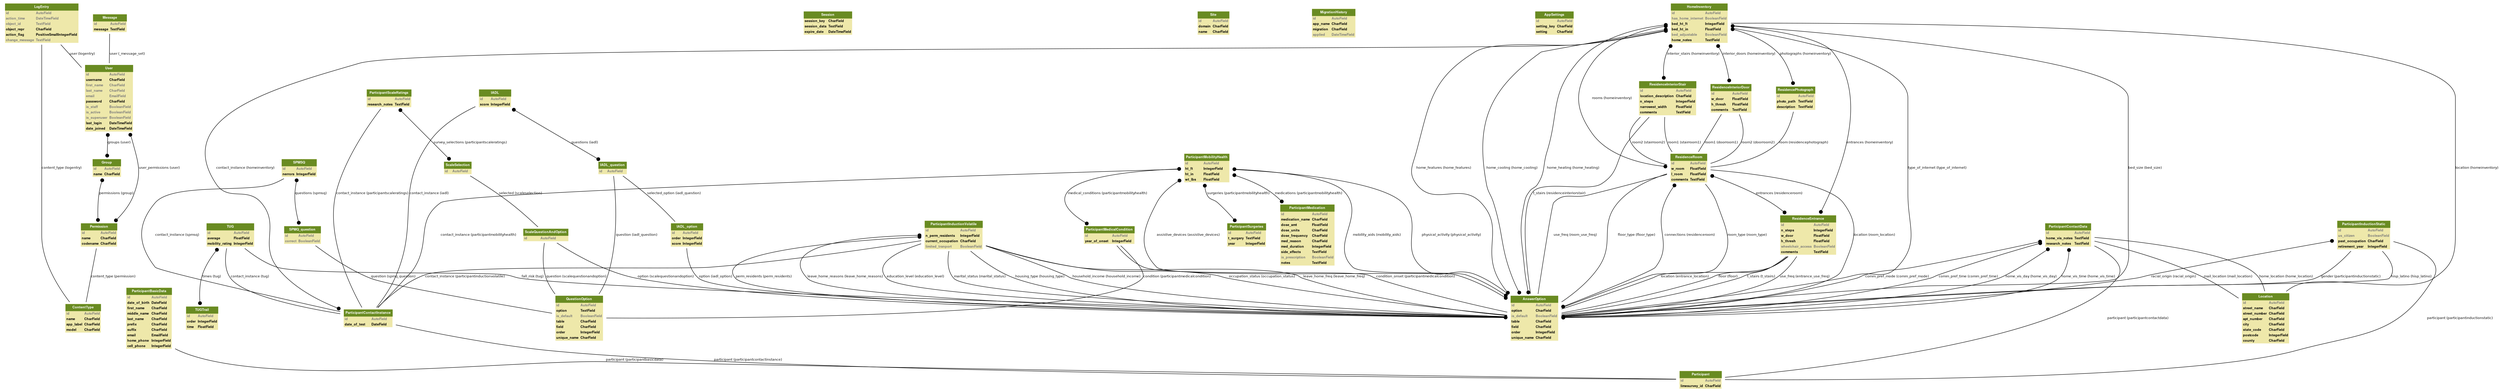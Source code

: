 
digraph name {
  fontname = "Helvetica"
  fontsize = 8

  node [
    fontname = "Helvetica"
    fontsize = 8
    shape = "plaintext"
  ]
  edge [
    fontname = "Helvetica"
    fontsize = 8
  ]




    django_contrib_admin_models_LogEntry [label=<
    <TABLE BGCOLOR="palegoldenrod" BORDER="0" CELLBORDER="0" CELLSPACING="0">
     <TR><TD COLSPAN="2" CELLPADDING="4" ALIGN="CENTER" BGCOLOR="olivedrab4"
     ><FONT FACE="Helvetica Bold" COLOR="white"
     >LogEntry</FONT></TD></TR>
    
        
        <TR><TD ALIGN="LEFT" BORDER="0"
        ><FONT COLOR="#7B7B7B" FACE="Helvetica Bold">id</FONT
        ></TD>
        <TD ALIGN="LEFT"
        ><FONT COLOR="#7B7B7B" FACE="Helvetica Bold">AutoField</FONT
        ></TD></TR>
        
        <TR><TD ALIGN="LEFT" BORDER="0"
        ><FONT COLOR="#7B7B7B" FACE="Helvetica Bold">action_time</FONT
        ></TD>
        <TD ALIGN="LEFT"
        ><FONT COLOR="#7B7B7B" FACE="Helvetica Bold">DateTimeField</FONT
        ></TD></TR>
        
        <TR><TD ALIGN="LEFT" BORDER="0"
        ><FONT COLOR="#7B7B7B" FACE="Helvetica Bold">object_id</FONT
        ></TD>
        <TD ALIGN="LEFT"
        ><FONT COLOR="#7B7B7B" FACE="Helvetica Bold">TextField</FONT
        ></TD></TR>
        
        <TR><TD ALIGN="LEFT" BORDER="0"
        ><FONT FACE="Helvetica Bold">object_repr</FONT
        ></TD>
        <TD ALIGN="LEFT"
        ><FONT FACE="Helvetica Bold">CharField</FONT
        ></TD></TR>
        
        <TR><TD ALIGN="LEFT" BORDER="0"
        ><FONT FACE="Helvetica Bold">action_flag</FONT
        ></TD>
        <TD ALIGN="LEFT"
        ><FONT FACE="Helvetica Bold">PositiveSmallIntegerField</FONT
        ></TD></TR>
        
        <TR><TD ALIGN="LEFT" BORDER="0"
        ><FONT COLOR="#7B7B7B" FACE="Helvetica Bold">change_message</FONT
        ></TD>
        <TD ALIGN="LEFT"
        ><FONT COLOR="#7B7B7B" FACE="Helvetica Bold">TextField</FONT
        ></TD></TR>
        
    
    </TABLE>
    >]




    django_contrib_auth_models_Permission [label=<
    <TABLE BGCOLOR="palegoldenrod" BORDER="0" CELLBORDER="0" CELLSPACING="0">
     <TR><TD COLSPAN="2" CELLPADDING="4" ALIGN="CENTER" BGCOLOR="olivedrab4"
     ><FONT FACE="Helvetica Bold" COLOR="white"
     >Permission</FONT></TD></TR>
    
        
        <TR><TD ALIGN="LEFT" BORDER="0"
        ><FONT COLOR="#7B7B7B" FACE="Helvetica Bold">id</FONT
        ></TD>
        <TD ALIGN="LEFT"
        ><FONT COLOR="#7B7B7B" FACE="Helvetica Bold">AutoField</FONT
        ></TD></TR>
        
        <TR><TD ALIGN="LEFT" BORDER="0"
        ><FONT FACE="Helvetica Bold">name</FONT
        ></TD>
        <TD ALIGN="LEFT"
        ><FONT FACE="Helvetica Bold">CharField</FONT
        ></TD></TR>
        
        <TR><TD ALIGN="LEFT" BORDER="0"
        ><FONT FACE="Helvetica Bold">codename</FONT
        ></TD>
        <TD ALIGN="LEFT"
        ><FONT FACE="Helvetica Bold">CharField</FONT
        ></TD></TR>
        
    
    </TABLE>
    >]

    django_contrib_auth_models_Group [label=<
    <TABLE BGCOLOR="palegoldenrod" BORDER="0" CELLBORDER="0" CELLSPACING="0">
     <TR><TD COLSPAN="2" CELLPADDING="4" ALIGN="CENTER" BGCOLOR="olivedrab4"
     ><FONT FACE="Helvetica Bold" COLOR="white"
     >Group</FONT></TD></TR>
    
        
        <TR><TD ALIGN="LEFT" BORDER="0"
        ><FONT COLOR="#7B7B7B" FACE="Helvetica Bold">id</FONT
        ></TD>
        <TD ALIGN="LEFT"
        ><FONT COLOR="#7B7B7B" FACE="Helvetica Bold">AutoField</FONT
        ></TD></TR>
        
        <TR><TD ALIGN="LEFT" BORDER="0"
        ><FONT FACE="Helvetica Bold">name</FONT
        ></TD>
        <TD ALIGN="LEFT"
        ><FONT FACE="Helvetica Bold">CharField</FONT
        ></TD></TR>
        
    
    </TABLE>
    >]

    django_contrib_auth_models_User [label=<
    <TABLE BGCOLOR="palegoldenrod" BORDER="0" CELLBORDER="0" CELLSPACING="0">
     <TR><TD COLSPAN="2" CELLPADDING="4" ALIGN="CENTER" BGCOLOR="olivedrab4"
     ><FONT FACE="Helvetica Bold" COLOR="white"
     >User</FONT></TD></TR>
    
        
        <TR><TD ALIGN="LEFT" BORDER="0"
        ><FONT COLOR="#7B7B7B" FACE="Helvetica Bold">id</FONT
        ></TD>
        <TD ALIGN="LEFT"
        ><FONT COLOR="#7B7B7B" FACE="Helvetica Bold">AutoField</FONT
        ></TD></TR>
        
        <TR><TD ALIGN="LEFT" BORDER="0"
        ><FONT FACE="Helvetica Bold">username</FONT
        ></TD>
        <TD ALIGN="LEFT"
        ><FONT FACE="Helvetica Bold">CharField</FONT
        ></TD></TR>
        
        <TR><TD ALIGN="LEFT" BORDER="0"
        ><FONT COLOR="#7B7B7B" FACE="Helvetica Bold">first_name</FONT
        ></TD>
        <TD ALIGN="LEFT"
        ><FONT COLOR="#7B7B7B" FACE="Helvetica Bold">CharField</FONT
        ></TD></TR>
        
        <TR><TD ALIGN="LEFT" BORDER="0"
        ><FONT COLOR="#7B7B7B" FACE="Helvetica Bold">last_name</FONT
        ></TD>
        <TD ALIGN="LEFT"
        ><FONT COLOR="#7B7B7B" FACE="Helvetica Bold">CharField</FONT
        ></TD></TR>
        
        <TR><TD ALIGN="LEFT" BORDER="0"
        ><FONT COLOR="#7B7B7B" FACE="Helvetica Bold">email</FONT
        ></TD>
        <TD ALIGN="LEFT"
        ><FONT COLOR="#7B7B7B" FACE="Helvetica Bold">EmailField</FONT
        ></TD></TR>
        
        <TR><TD ALIGN="LEFT" BORDER="0"
        ><FONT FACE="Helvetica Bold">password</FONT
        ></TD>
        <TD ALIGN="LEFT"
        ><FONT FACE="Helvetica Bold">CharField</FONT
        ></TD></TR>
        
        <TR><TD ALIGN="LEFT" BORDER="0"
        ><FONT COLOR="#7B7B7B" FACE="Helvetica Bold">is_staff</FONT
        ></TD>
        <TD ALIGN="LEFT"
        ><FONT COLOR="#7B7B7B" FACE="Helvetica Bold">BooleanField</FONT
        ></TD></TR>
        
        <TR><TD ALIGN="LEFT" BORDER="0"
        ><FONT COLOR="#7B7B7B" FACE="Helvetica Bold">is_active</FONT
        ></TD>
        <TD ALIGN="LEFT"
        ><FONT COLOR="#7B7B7B" FACE="Helvetica Bold">BooleanField</FONT
        ></TD></TR>
        
        <TR><TD ALIGN="LEFT" BORDER="0"
        ><FONT COLOR="#7B7B7B" FACE="Helvetica Bold">is_superuser</FONT
        ></TD>
        <TD ALIGN="LEFT"
        ><FONT COLOR="#7B7B7B" FACE="Helvetica Bold">BooleanField</FONT
        ></TD></TR>
        
        <TR><TD ALIGN="LEFT" BORDER="0"
        ><FONT FACE="Helvetica Bold">last_login</FONT
        ></TD>
        <TD ALIGN="LEFT"
        ><FONT FACE="Helvetica Bold">DateTimeField</FONT
        ></TD></TR>
        
        <TR><TD ALIGN="LEFT" BORDER="0"
        ><FONT FACE="Helvetica Bold">date_joined</FONT
        ></TD>
        <TD ALIGN="LEFT"
        ><FONT FACE="Helvetica Bold">DateTimeField</FONT
        ></TD></TR>
        
    
    </TABLE>
    >]

    django_contrib_auth_models_Message [label=<
    <TABLE BGCOLOR="palegoldenrod" BORDER="0" CELLBORDER="0" CELLSPACING="0">
     <TR><TD COLSPAN="2" CELLPADDING="4" ALIGN="CENTER" BGCOLOR="olivedrab4"
     ><FONT FACE="Helvetica Bold" COLOR="white"
     >Message</FONT></TD></TR>
    
        
        <TR><TD ALIGN="LEFT" BORDER="0"
        ><FONT COLOR="#7B7B7B" FACE="Helvetica Bold">id</FONT
        ></TD>
        <TD ALIGN="LEFT"
        ><FONT COLOR="#7B7B7B" FACE="Helvetica Bold">AutoField</FONT
        ></TD></TR>
        
        <TR><TD ALIGN="LEFT" BORDER="0"
        ><FONT FACE="Helvetica Bold">message</FONT
        ></TD>
        <TD ALIGN="LEFT"
        ><FONT FACE="Helvetica Bold">TextField</FONT
        ></TD></TR>
        
    
    </TABLE>
    >]




    django_contrib_contenttypes_models_ContentType [label=<
    <TABLE BGCOLOR="palegoldenrod" BORDER="0" CELLBORDER="0" CELLSPACING="0">
     <TR><TD COLSPAN="2" CELLPADDING="4" ALIGN="CENTER" BGCOLOR="olivedrab4"
     ><FONT FACE="Helvetica Bold" COLOR="white"
     >ContentType</FONT></TD></TR>
    
        
        <TR><TD ALIGN="LEFT" BORDER="0"
        ><FONT COLOR="#7B7B7B" FACE="Helvetica Bold">id</FONT
        ></TD>
        <TD ALIGN="LEFT"
        ><FONT COLOR="#7B7B7B" FACE="Helvetica Bold">AutoField</FONT
        ></TD></TR>
        
        <TR><TD ALIGN="LEFT" BORDER="0"
        ><FONT FACE="Helvetica Bold">name</FONT
        ></TD>
        <TD ALIGN="LEFT"
        ><FONT FACE="Helvetica Bold">CharField</FONT
        ></TD></TR>
        
        <TR><TD ALIGN="LEFT" BORDER="0"
        ><FONT FACE="Helvetica Bold">app_label</FONT
        ></TD>
        <TD ALIGN="LEFT"
        ><FONT FACE="Helvetica Bold">CharField</FONT
        ></TD></TR>
        
        <TR><TD ALIGN="LEFT" BORDER="0"
        ><FONT FACE="Helvetica Bold">model</FONT
        ></TD>
        <TD ALIGN="LEFT"
        ><FONT FACE="Helvetica Bold">CharField</FONT
        ></TD></TR>
        
    
    </TABLE>
    >]




    django_contrib_sessions_models_Session [label=<
    <TABLE BGCOLOR="palegoldenrod" BORDER="0" CELLBORDER="0" CELLSPACING="0">
     <TR><TD COLSPAN="2" CELLPADDING="4" ALIGN="CENTER" BGCOLOR="olivedrab4"
     ><FONT FACE="Helvetica Bold" COLOR="white"
     >Session</FONT></TD></TR>
    
        
        <TR><TD ALIGN="LEFT" BORDER="0"
        ><FONT FACE="Helvetica Bold">session_key</FONT
        ></TD>
        <TD ALIGN="LEFT"
        ><FONT FACE="Helvetica Bold">CharField</FONT
        ></TD></TR>
        
        <TR><TD ALIGN="LEFT" BORDER="0"
        ><FONT FACE="Helvetica Bold">session_data</FONT
        ></TD>
        <TD ALIGN="LEFT"
        ><FONT FACE="Helvetica Bold">TextField</FONT
        ></TD></TR>
        
        <TR><TD ALIGN="LEFT" BORDER="0"
        ><FONT FACE="Helvetica Bold">expire_date</FONT
        ></TD>
        <TD ALIGN="LEFT"
        ><FONT FACE="Helvetica Bold">DateTimeField</FONT
        ></TD></TR>
        
    
    </TABLE>
    >]




    django_contrib_sites_models_Site [label=<
    <TABLE BGCOLOR="palegoldenrod" BORDER="0" CELLBORDER="0" CELLSPACING="0">
     <TR><TD COLSPAN="2" CELLPADDING="4" ALIGN="CENTER" BGCOLOR="olivedrab4"
     ><FONT FACE="Helvetica Bold" COLOR="white"
     >Site</FONT></TD></TR>
    
        
        <TR><TD ALIGN="LEFT" BORDER="0"
        ><FONT COLOR="#7B7B7B" FACE="Helvetica Bold">id</FONT
        ></TD>
        <TD ALIGN="LEFT"
        ><FONT COLOR="#7B7B7B" FACE="Helvetica Bold">AutoField</FONT
        ></TD></TR>
        
        <TR><TD ALIGN="LEFT" BORDER="0"
        ><FONT FACE="Helvetica Bold">domain</FONT
        ></TD>
        <TD ALIGN="LEFT"
        ><FONT FACE="Helvetica Bold">CharField</FONT
        ></TD></TR>
        
        <TR><TD ALIGN="LEFT" BORDER="0"
        ><FONT FACE="Helvetica Bold">name</FONT
        ></TD>
        <TD ALIGN="LEFT"
        ><FONT FACE="Helvetica Bold">CharField</FONT
        ></TD></TR>
        
    
    </TABLE>
    >]



















    south_models_MigrationHistory [label=<
    <TABLE BGCOLOR="palegoldenrod" BORDER="0" CELLBORDER="0" CELLSPACING="0">
     <TR><TD COLSPAN="2" CELLPADDING="4" ALIGN="CENTER" BGCOLOR="olivedrab4"
     ><FONT FACE="Helvetica Bold" COLOR="white"
     >MigrationHistory</FONT></TD></TR>
    
        
        <TR><TD ALIGN="LEFT" BORDER="0"
        ><FONT COLOR="#7B7B7B" FACE="Helvetica Bold">id</FONT
        ></TD>
        <TD ALIGN="LEFT"
        ><FONT COLOR="#7B7B7B" FACE="Helvetica Bold">AutoField</FONT
        ></TD></TR>
        
        <TR><TD ALIGN="LEFT" BORDER="0"
        ><FONT FACE="Helvetica Bold">app_name</FONT
        ></TD>
        <TD ALIGN="LEFT"
        ><FONT FACE="Helvetica Bold">CharField</FONT
        ></TD></TR>
        
        <TR><TD ALIGN="LEFT" BORDER="0"
        ><FONT FACE="Helvetica Bold">migration</FONT
        ></TD>
        <TD ALIGN="LEFT"
        ><FONT FACE="Helvetica Bold">CharField</FONT
        ></TD></TR>
        
        <TR><TD ALIGN="LEFT" BORDER="0"
        ><FONT COLOR="#7B7B7B" FACE="Helvetica Bold">applied</FONT
        ></TD>
        <TD ALIGN="LEFT"
        ><FONT COLOR="#7B7B7B" FACE="Helvetica Bold">DateTimeField</FONT
        ></TD></TR>
        
    
    </TABLE>
    >]







    apps_survey_browser_models_AppSettings [label=<
    <TABLE BGCOLOR="palegoldenrod" BORDER="0" CELLBORDER="0" CELLSPACING="0">
     <TR><TD COLSPAN="2" CELLPADDING="4" ALIGN="CENTER" BGCOLOR="olivedrab4"
     ><FONT FACE="Helvetica Bold" COLOR="white"
     >AppSettings</FONT></TD></TR>
    
        
        <TR><TD ALIGN="LEFT" BORDER="0"
        ><FONT COLOR="#7B7B7B" FACE="Helvetica Bold">id</FONT
        ></TD>
        <TD ALIGN="LEFT"
        ><FONT COLOR="#7B7B7B" FACE="Helvetica Bold">AutoField</FONT
        ></TD></TR>
        
        <TR><TD ALIGN="LEFT" BORDER="0"
        ><FONT FACE="Helvetica Bold">setting_key</FONT
        ></TD>
        <TD ALIGN="LEFT"
        ><FONT FACE="Helvetica Bold">CharField</FONT
        ></TD></TR>
        
        <TR><TD ALIGN="LEFT" BORDER="0"
        ><FONT FACE="Helvetica Bold">setting</FONT
        ></TD>
        <TD ALIGN="LEFT"
        ><FONT FACE="Helvetica Bold">CharField</FONT
        ></TD></TR>
        
    
    </TABLE>
    >]

    apps_survey_browser_models_Participant [label=<
    <TABLE BGCOLOR="palegoldenrod" BORDER="0" CELLBORDER="0" CELLSPACING="0">
     <TR><TD COLSPAN="2" CELLPADDING="4" ALIGN="CENTER" BGCOLOR="olivedrab4"
     ><FONT FACE="Helvetica Bold" COLOR="white"
     >Participant</FONT></TD></TR>
    
        
        <TR><TD ALIGN="LEFT" BORDER="0"
        ><FONT COLOR="#7B7B7B" FACE="Helvetica Bold">id</FONT
        ></TD>
        <TD ALIGN="LEFT"
        ><FONT COLOR="#7B7B7B" FACE="Helvetica Bold">AutoField</FONT
        ></TD></TR>
        
        <TR><TD ALIGN="LEFT" BORDER="0"
        ><FONT FACE="Helvetica Bold">limesurvey_id</FONT
        ></TD>
        <TD ALIGN="LEFT"
        ><FONT FACE="Helvetica Bold">CharField</FONT
        ></TD></TR>
        
    
    </TABLE>
    >]

    apps_survey_browser_models_AnswerOption [label=<
    <TABLE BGCOLOR="palegoldenrod" BORDER="0" CELLBORDER="0" CELLSPACING="0">
     <TR><TD COLSPAN="2" CELLPADDING="4" ALIGN="CENTER" BGCOLOR="olivedrab4"
     ><FONT FACE="Helvetica Bold" COLOR="white"
     >AnswerOption</FONT></TD></TR>
    
        
        <TR><TD ALIGN="LEFT" BORDER="0"
        ><FONT COLOR="#7B7B7B" FACE="Helvetica Bold">id</FONT
        ></TD>
        <TD ALIGN="LEFT"
        ><FONT COLOR="#7B7B7B" FACE="Helvetica Bold">AutoField</FONT
        ></TD></TR>
        
        <TR><TD ALIGN="LEFT" BORDER="0"
        ><FONT FACE="Helvetica Bold">option</FONT
        ></TD>
        <TD ALIGN="LEFT"
        ><FONT FACE="Helvetica Bold">CharField</FONT
        ></TD></TR>
        
        <TR><TD ALIGN="LEFT" BORDER="0"
        ><FONT COLOR="#7B7B7B" FACE="Helvetica Bold">is_default</FONT
        ></TD>
        <TD ALIGN="LEFT"
        ><FONT COLOR="#7B7B7B" FACE="Helvetica Bold">BooleanField</FONT
        ></TD></TR>
        
        <TR><TD ALIGN="LEFT" BORDER="0"
        ><FONT FACE="Helvetica Bold">table</FONT
        ></TD>
        <TD ALIGN="LEFT"
        ><FONT FACE="Helvetica Bold">CharField</FONT
        ></TD></TR>
        
        <TR><TD ALIGN="LEFT" BORDER="0"
        ><FONT FACE="Helvetica Bold">field</FONT
        ></TD>
        <TD ALIGN="LEFT"
        ><FONT FACE="Helvetica Bold">CharField</FONT
        ></TD></TR>
        
        <TR><TD ALIGN="LEFT" BORDER="0"
        ><FONT FACE="Helvetica Bold">order</FONT
        ></TD>
        <TD ALIGN="LEFT"
        ><FONT FACE="Helvetica Bold">IntegerField</FONT
        ></TD></TR>
        
        <TR><TD ALIGN="LEFT" BORDER="0"
        ><FONT FACE="Helvetica Bold">unique_name</FONT
        ></TD>
        <TD ALIGN="LEFT"
        ><FONT FACE="Helvetica Bold">CharField</FONT
        ></TD></TR>
        
    
    </TABLE>
    >]

    apps_survey_browser_models_QuestionOption [label=<
    <TABLE BGCOLOR="palegoldenrod" BORDER="0" CELLBORDER="0" CELLSPACING="0">
     <TR><TD COLSPAN="2" CELLPADDING="4" ALIGN="CENTER" BGCOLOR="olivedrab4"
     ><FONT FACE="Helvetica Bold" COLOR="white"
     >QuestionOption</FONT></TD></TR>
    
        
        <TR><TD ALIGN="LEFT" BORDER="0"
        ><FONT COLOR="#7B7B7B" FACE="Helvetica Bold">id</FONT
        ></TD>
        <TD ALIGN="LEFT"
        ><FONT COLOR="#7B7B7B" FACE="Helvetica Bold">AutoField</FONT
        ></TD></TR>
        
        <TR><TD ALIGN="LEFT" BORDER="0"
        ><FONT FACE="Helvetica Bold">option</FONT
        ></TD>
        <TD ALIGN="LEFT"
        ><FONT FACE="Helvetica Bold">TextField</FONT
        ></TD></TR>
        
        <TR><TD ALIGN="LEFT" BORDER="0"
        ><FONT COLOR="#7B7B7B" FACE="Helvetica Bold">is_default</FONT
        ></TD>
        <TD ALIGN="LEFT"
        ><FONT COLOR="#7B7B7B" FACE="Helvetica Bold">BooleanField</FONT
        ></TD></TR>
        
        <TR><TD ALIGN="LEFT" BORDER="0"
        ><FONT FACE="Helvetica Bold">table</FONT
        ></TD>
        <TD ALIGN="LEFT"
        ><FONT FACE="Helvetica Bold">CharField</FONT
        ></TD></TR>
        
        <TR><TD ALIGN="LEFT" BORDER="0"
        ><FONT FACE="Helvetica Bold">field</FONT
        ></TD>
        <TD ALIGN="LEFT"
        ><FONT FACE="Helvetica Bold">CharField</FONT
        ></TD></TR>
        
        <TR><TD ALIGN="LEFT" BORDER="0"
        ><FONT FACE="Helvetica Bold">order</FONT
        ></TD>
        <TD ALIGN="LEFT"
        ><FONT FACE="Helvetica Bold">IntegerField</FONT
        ></TD></TR>
        
        <TR><TD ALIGN="LEFT" BORDER="0"
        ><FONT FACE="Helvetica Bold">unique_name</FONT
        ></TD>
        <TD ALIGN="LEFT"
        ><FONT FACE="Helvetica Bold">CharField</FONT
        ></TD></TR>
        
    
    </TABLE>
    >]

    apps_survey_browser_models_ParticipantBasicData [label=<
    <TABLE BGCOLOR="palegoldenrod" BORDER="0" CELLBORDER="0" CELLSPACING="0">
     <TR><TD COLSPAN="2" CELLPADDING="4" ALIGN="CENTER" BGCOLOR="olivedrab4"
     ><FONT FACE="Helvetica Bold" COLOR="white"
     >ParticipantBasicData</FONT></TD></TR>
    
        
        <TR><TD ALIGN="LEFT" BORDER="0"
        ><FONT COLOR="#7B7B7B" FACE="Helvetica Bold">id</FONT
        ></TD>
        <TD ALIGN="LEFT"
        ><FONT COLOR="#7B7B7B" FACE="Helvetica Bold">AutoField</FONT
        ></TD></TR>
        
        <TR><TD ALIGN="LEFT" BORDER="0"
        ><FONT FACE="Helvetica Bold">date_of_birth</FONT
        ></TD>
        <TD ALIGN="LEFT"
        ><FONT FACE="Helvetica Bold">DateField</FONT
        ></TD></TR>
        
        <TR><TD ALIGN="LEFT" BORDER="0"
        ><FONT FACE="Helvetica Bold">first_name</FONT
        ></TD>
        <TD ALIGN="LEFT"
        ><FONT FACE="Helvetica Bold">CharField</FONT
        ></TD></TR>
        
        <TR><TD ALIGN="LEFT" BORDER="0"
        ><FONT FACE="Helvetica Bold">middle_name</FONT
        ></TD>
        <TD ALIGN="LEFT"
        ><FONT FACE="Helvetica Bold">CharField</FONT
        ></TD></TR>
        
        <TR><TD ALIGN="LEFT" BORDER="0"
        ><FONT FACE="Helvetica Bold">last_name</FONT
        ></TD>
        <TD ALIGN="LEFT"
        ><FONT FACE="Helvetica Bold">CharField</FONT
        ></TD></TR>
        
        <TR><TD ALIGN="LEFT" BORDER="0"
        ><FONT FACE="Helvetica Bold">prefix</FONT
        ></TD>
        <TD ALIGN="LEFT"
        ><FONT FACE="Helvetica Bold">CharField</FONT
        ></TD></TR>
        
        <TR><TD ALIGN="LEFT" BORDER="0"
        ><FONT FACE="Helvetica Bold">suffix</FONT
        ></TD>
        <TD ALIGN="LEFT"
        ><FONT FACE="Helvetica Bold">CharField</FONT
        ></TD></TR>
        
        <TR><TD ALIGN="LEFT" BORDER="0"
        ><FONT FACE="Helvetica Bold">email</FONT
        ></TD>
        <TD ALIGN="LEFT"
        ><FONT FACE="Helvetica Bold">EmailField</FONT
        ></TD></TR>
        
        <TR><TD ALIGN="LEFT" BORDER="0"
        ><FONT FACE="Helvetica Bold">home_phone</FONT
        ></TD>
        <TD ALIGN="LEFT"
        ><FONT FACE="Helvetica Bold">IntegerField</FONT
        ></TD></TR>
        
        <TR><TD ALIGN="LEFT" BORDER="0"
        ><FONT FACE="Helvetica Bold">cell_phone</FONT
        ></TD>
        <TD ALIGN="LEFT"
        ><FONT FACE="Helvetica Bold">IntegerField</FONT
        ></TD></TR>
        
    
    </TABLE>
    >]

    apps_survey_browser_models_Location [label=<
    <TABLE BGCOLOR="palegoldenrod" BORDER="0" CELLBORDER="0" CELLSPACING="0">
     <TR><TD COLSPAN="2" CELLPADDING="4" ALIGN="CENTER" BGCOLOR="olivedrab4"
     ><FONT FACE="Helvetica Bold" COLOR="white"
     >Location</FONT></TD></TR>
    
        
        <TR><TD ALIGN="LEFT" BORDER="0"
        ><FONT COLOR="#7B7B7B" FACE="Helvetica Bold">id</FONT
        ></TD>
        <TD ALIGN="LEFT"
        ><FONT COLOR="#7B7B7B" FACE="Helvetica Bold">AutoField</FONT
        ></TD></TR>
        
        <TR><TD ALIGN="LEFT" BORDER="0"
        ><FONT FACE="Helvetica Bold">street_name</FONT
        ></TD>
        <TD ALIGN="LEFT"
        ><FONT FACE="Helvetica Bold">CharField</FONT
        ></TD></TR>
        
        <TR><TD ALIGN="LEFT" BORDER="0"
        ><FONT FACE="Helvetica Bold">street_number</FONT
        ></TD>
        <TD ALIGN="LEFT"
        ><FONT FACE="Helvetica Bold">CharField</FONT
        ></TD></TR>
        
        <TR><TD ALIGN="LEFT" BORDER="0"
        ><FONT FACE="Helvetica Bold">apt_number</FONT
        ></TD>
        <TD ALIGN="LEFT"
        ><FONT FACE="Helvetica Bold">CharField</FONT
        ></TD></TR>
        
        <TR><TD ALIGN="LEFT" BORDER="0"
        ><FONT FACE="Helvetica Bold">city</FONT
        ></TD>
        <TD ALIGN="LEFT"
        ><FONT FACE="Helvetica Bold">CharField</FONT
        ></TD></TR>
        
        <TR><TD ALIGN="LEFT" BORDER="0"
        ><FONT FACE="Helvetica Bold">state_code</FONT
        ></TD>
        <TD ALIGN="LEFT"
        ><FONT FACE="Helvetica Bold">CharField</FONT
        ></TD></TR>
        
        <TR><TD ALIGN="LEFT" BORDER="0"
        ><FONT FACE="Helvetica Bold">postcode</FONT
        ></TD>
        <TD ALIGN="LEFT"
        ><FONT FACE="Helvetica Bold">IntegerField</FONT
        ></TD></TR>
        
        <TR><TD ALIGN="LEFT" BORDER="0"
        ><FONT FACE="Helvetica Bold">county</FONT
        ></TD>
        <TD ALIGN="LEFT"
        ><FONT FACE="Helvetica Bold">CharField</FONT
        ></TD></TR>
        
    
    </TABLE>
    >]

    apps_survey_browser_models_ParticipantContactData [label=<
    <TABLE BGCOLOR="palegoldenrod" BORDER="0" CELLBORDER="0" CELLSPACING="0">
     <TR><TD COLSPAN="2" CELLPADDING="4" ALIGN="CENTER" BGCOLOR="olivedrab4"
     ><FONT FACE="Helvetica Bold" COLOR="white"
     >ParticipantContactData</FONT></TD></TR>
    
        
        <TR><TD ALIGN="LEFT" BORDER="0"
        ><FONT COLOR="#7B7B7B" FACE="Helvetica Bold">id</FONT
        ></TD>
        <TD ALIGN="LEFT"
        ><FONT COLOR="#7B7B7B" FACE="Helvetica Bold">AutoField</FONT
        ></TD></TR>
        
        <TR><TD ALIGN="LEFT" BORDER="0"
        ><FONT FACE="Helvetica Bold">home_vis_notes</FONT
        ></TD>
        <TD ALIGN="LEFT"
        ><FONT FACE="Helvetica Bold">TextField</FONT
        ></TD></TR>
        
        <TR><TD ALIGN="LEFT" BORDER="0"
        ><FONT FACE="Helvetica Bold">research_notes</FONT
        ></TD>
        <TD ALIGN="LEFT"
        ><FONT FACE="Helvetica Bold">TextField</FONT
        ></TD></TR>
        
    
    </TABLE>
    >]

    apps_survey_browser_models_ParticipantContactInstance [label=<
    <TABLE BGCOLOR="palegoldenrod" BORDER="0" CELLBORDER="0" CELLSPACING="0">
     <TR><TD COLSPAN="2" CELLPADDING="4" ALIGN="CENTER" BGCOLOR="olivedrab4"
     ><FONT FACE="Helvetica Bold" COLOR="white"
     >ParticipantContactInstance</FONT></TD></TR>
    
        
        <TR><TD ALIGN="LEFT" BORDER="0"
        ><FONT COLOR="#7B7B7B" FACE="Helvetica Bold">id</FONT
        ></TD>
        <TD ALIGN="LEFT"
        ><FONT COLOR="#7B7B7B" FACE="Helvetica Bold">AutoField</FONT
        ></TD></TR>
        
        <TR><TD ALIGN="LEFT" BORDER="0"
        ><FONT FACE="Helvetica Bold">date_of_test</FONT
        ></TD>
        <TD ALIGN="LEFT"
        ><FONT FACE="Helvetica Bold">DateField</FONT
        ></TD></TR>
        
    
    </TABLE>
    >]

    apps_survey_browser_models_SPMQ_question [label=<
    <TABLE BGCOLOR="palegoldenrod" BORDER="0" CELLBORDER="0" CELLSPACING="0">
     <TR><TD COLSPAN="2" CELLPADDING="4" ALIGN="CENTER" BGCOLOR="olivedrab4"
     ><FONT FACE="Helvetica Bold" COLOR="white"
     >SPMQ_question</FONT></TD></TR>
    
        
        <TR><TD ALIGN="LEFT" BORDER="0"
        ><FONT COLOR="#7B7B7B" FACE="Helvetica Bold">id</FONT
        ></TD>
        <TD ALIGN="LEFT"
        ><FONT COLOR="#7B7B7B" FACE="Helvetica Bold">AutoField</FONT
        ></TD></TR>
        
        <TR><TD ALIGN="LEFT" BORDER="0"
        ><FONT COLOR="#7B7B7B" FACE="Helvetica Bold">correct</FONT
        ></TD>
        <TD ALIGN="LEFT"
        ><FONT COLOR="#7B7B7B" FACE="Helvetica Bold">BooleanField</FONT
        ></TD></TR>
        
    
    </TABLE>
    >]

    apps_survey_browser_models_SPMSQ [label=<
    <TABLE BGCOLOR="palegoldenrod" BORDER="0" CELLBORDER="0" CELLSPACING="0">
     <TR><TD COLSPAN="2" CELLPADDING="4" ALIGN="CENTER" BGCOLOR="olivedrab4"
     ><FONT FACE="Helvetica Bold" COLOR="white"
     >SPMSQ</FONT></TD></TR>
    
        
        <TR><TD ALIGN="LEFT" BORDER="0"
        ><FONT COLOR="#7B7B7B" FACE="Helvetica Bold">id</FONT
        ></TD>
        <TD ALIGN="LEFT"
        ><FONT COLOR="#7B7B7B" FACE="Helvetica Bold">AutoField</FONT
        ></TD></TR>
        
        <TR><TD ALIGN="LEFT" BORDER="0"
        ><FONT FACE="Helvetica Bold">nerrors</FONT
        ></TD>
        <TD ALIGN="LEFT"
        ><FONT FACE="Helvetica Bold">IntegerField</FONT
        ></TD></TR>
        
    
    </TABLE>
    >]

    apps_survey_browser_models_IADL_option [label=<
    <TABLE BGCOLOR="palegoldenrod" BORDER="0" CELLBORDER="0" CELLSPACING="0">
     <TR><TD COLSPAN="2" CELLPADDING="4" ALIGN="CENTER" BGCOLOR="olivedrab4"
     ><FONT FACE="Helvetica Bold" COLOR="white"
     >IADL_option</FONT></TD></TR>
    
        
        <TR><TD ALIGN="LEFT" BORDER="0"
        ><FONT COLOR="#7B7B7B" FACE="Helvetica Bold">id</FONT
        ></TD>
        <TD ALIGN="LEFT"
        ><FONT COLOR="#7B7B7B" FACE="Helvetica Bold">AutoField</FONT
        ></TD></TR>
        
        <TR><TD ALIGN="LEFT" BORDER="0"
        ><FONT FACE="Helvetica Bold">order</FONT
        ></TD>
        <TD ALIGN="LEFT"
        ><FONT FACE="Helvetica Bold">IntegerField</FONT
        ></TD></TR>
        
        <TR><TD ALIGN="LEFT" BORDER="0"
        ><FONT FACE="Helvetica Bold">score</FONT
        ></TD>
        <TD ALIGN="LEFT"
        ><FONT FACE="Helvetica Bold">IntegerField</FONT
        ></TD></TR>
        
    
    </TABLE>
    >]

    apps_survey_browser_models_IADL_question [label=<
    <TABLE BGCOLOR="palegoldenrod" BORDER="0" CELLBORDER="0" CELLSPACING="0">
     <TR><TD COLSPAN="2" CELLPADDING="4" ALIGN="CENTER" BGCOLOR="olivedrab4"
     ><FONT FACE="Helvetica Bold" COLOR="white"
     >IADL_question</FONT></TD></TR>
    
        
        <TR><TD ALIGN="LEFT" BORDER="0"
        ><FONT COLOR="#7B7B7B" FACE="Helvetica Bold">id</FONT
        ></TD>
        <TD ALIGN="LEFT"
        ><FONT COLOR="#7B7B7B" FACE="Helvetica Bold">AutoField</FONT
        ></TD></TR>
        
    
    </TABLE>
    >]

    apps_survey_browser_models_IADL [label=<
    <TABLE BGCOLOR="palegoldenrod" BORDER="0" CELLBORDER="0" CELLSPACING="0">
     <TR><TD COLSPAN="2" CELLPADDING="4" ALIGN="CENTER" BGCOLOR="olivedrab4"
     ><FONT FACE="Helvetica Bold" COLOR="white"
     >IADL</FONT></TD></TR>
    
        
        <TR><TD ALIGN="LEFT" BORDER="0"
        ><FONT COLOR="#7B7B7B" FACE="Helvetica Bold">id</FONT
        ></TD>
        <TD ALIGN="LEFT"
        ><FONT COLOR="#7B7B7B" FACE="Helvetica Bold">AutoField</FONT
        ></TD></TR>
        
        <TR><TD ALIGN="LEFT" BORDER="0"
        ><FONT FACE="Helvetica Bold">score</FONT
        ></TD>
        <TD ALIGN="LEFT"
        ><FONT FACE="Helvetica Bold">IntegerField</FONT
        ></TD></TR>
        
    
    </TABLE>
    >]

    apps_survey_browser_models_TUGTrail [label=<
    <TABLE BGCOLOR="palegoldenrod" BORDER="0" CELLBORDER="0" CELLSPACING="0">
     <TR><TD COLSPAN="2" CELLPADDING="4" ALIGN="CENTER" BGCOLOR="olivedrab4"
     ><FONT FACE="Helvetica Bold" COLOR="white"
     >TUGTrail</FONT></TD></TR>
    
        
        <TR><TD ALIGN="LEFT" BORDER="0"
        ><FONT COLOR="#7B7B7B" FACE="Helvetica Bold">id</FONT
        ></TD>
        <TD ALIGN="LEFT"
        ><FONT COLOR="#7B7B7B" FACE="Helvetica Bold">AutoField</FONT
        ></TD></TR>
        
        <TR><TD ALIGN="LEFT" BORDER="0"
        ><FONT FACE="Helvetica Bold">order</FONT
        ></TD>
        <TD ALIGN="LEFT"
        ><FONT FACE="Helvetica Bold">IntegerField</FONT
        ></TD></TR>
        
        <TR><TD ALIGN="LEFT" BORDER="0"
        ><FONT FACE="Helvetica Bold">time</FONT
        ></TD>
        <TD ALIGN="LEFT"
        ><FONT FACE="Helvetica Bold">FloatField</FONT
        ></TD></TR>
        
    
    </TABLE>
    >]

    apps_survey_browser_models_TUG [label=<
    <TABLE BGCOLOR="palegoldenrod" BORDER="0" CELLBORDER="0" CELLSPACING="0">
     <TR><TD COLSPAN="2" CELLPADDING="4" ALIGN="CENTER" BGCOLOR="olivedrab4"
     ><FONT FACE="Helvetica Bold" COLOR="white"
     >TUG</FONT></TD></TR>
    
        
        <TR><TD ALIGN="LEFT" BORDER="0"
        ><FONT COLOR="#7B7B7B" FACE="Helvetica Bold">id</FONT
        ></TD>
        <TD ALIGN="LEFT"
        ><FONT COLOR="#7B7B7B" FACE="Helvetica Bold">AutoField</FONT
        ></TD></TR>
        
        <TR><TD ALIGN="LEFT" BORDER="0"
        ><FONT FACE="Helvetica Bold">average</FONT
        ></TD>
        <TD ALIGN="LEFT"
        ><FONT FACE="Helvetica Bold">FloatField</FONT
        ></TD></TR>
        
        <TR><TD ALIGN="LEFT" BORDER="0"
        ><FONT FACE="Helvetica Bold">mobility_rating</FONT
        ></TD>
        <TD ALIGN="LEFT"
        ><FONT FACE="Helvetica Bold">IntegerField</FONT
        ></TD></TR>
        
    
    </TABLE>
    >]

    apps_survey_browser_models_ParticipantInductionStatic [label=<
    <TABLE BGCOLOR="palegoldenrod" BORDER="0" CELLBORDER="0" CELLSPACING="0">
     <TR><TD COLSPAN="2" CELLPADDING="4" ALIGN="CENTER" BGCOLOR="olivedrab4"
     ><FONT FACE="Helvetica Bold" COLOR="white"
     >ParticipantInductionStatic</FONT></TD></TR>
    
        
        <TR><TD ALIGN="LEFT" BORDER="0"
        ><FONT COLOR="#7B7B7B" FACE="Helvetica Bold">id</FONT
        ></TD>
        <TD ALIGN="LEFT"
        ><FONT COLOR="#7B7B7B" FACE="Helvetica Bold">AutoField</FONT
        ></TD></TR>
        
        <TR><TD ALIGN="LEFT" BORDER="0"
        ><FONT COLOR="#7B7B7B" FACE="Helvetica Bold">us_citizen</FONT
        ></TD>
        <TD ALIGN="LEFT"
        ><FONT COLOR="#7B7B7B" FACE="Helvetica Bold">BooleanField</FONT
        ></TD></TR>
        
        <TR><TD ALIGN="LEFT" BORDER="0"
        ><FONT FACE="Helvetica Bold">past_occupation</FONT
        ></TD>
        <TD ALIGN="LEFT"
        ><FONT FACE="Helvetica Bold">CharField</FONT
        ></TD></TR>
        
        <TR><TD ALIGN="LEFT" BORDER="0"
        ><FONT FACE="Helvetica Bold">retirement_year</FONT
        ></TD>
        <TD ALIGN="LEFT"
        ><FONT FACE="Helvetica Bold">IntegerField</FONT
        ></TD></TR>
        
    
    </TABLE>
    >]

    apps_survey_browser_models_ParticipantInductionVolatile [label=<
    <TABLE BGCOLOR="palegoldenrod" BORDER="0" CELLBORDER="0" CELLSPACING="0">
     <TR><TD COLSPAN="2" CELLPADDING="4" ALIGN="CENTER" BGCOLOR="olivedrab4"
     ><FONT FACE="Helvetica Bold" COLOR="white"
     >ParticipantInductionVolatile</FONT></TD></TR>
    
        
        <TR><TD ALIGN="LEFT" BORDER="0"
        ><FONT COLOR="#7B7B7B" FACE="Helvetica Bold">id</FONT
        ></TD>
        <TD ALIGN="LEFT"
        ><FONT COLOR="#7B7B7B" FACE="Helvetica Bold">AutoField</FONT
        ></TD></TR>
        
        <TR><TD ALIGN="LEFT" BORDER="0"
        ><FONT FACE="Helvetica Bold">n_perm_residents</FONT
        ></TD>
        <TD ALIGN="LEFT"
        ><FONT FACE="Helvetica Bold">IntegerField</FONT
        ></TD></TR>
        
        <TR><TD ALIGN="LEFT" BORDER="0"
        ><FONT FACE="Helvetica Bold">current_occupation</FONT
        ></TD>
        <TD ALIGN="LEFT"
        ><FONT FACE="Helvetica Bold">CharField</FONT
        ></TD></TR>
        
        <TR><TD ALIGN="LEFT" BORDER="0"
        ><FONT COLOR="#7B7B7B" FACE="Helvetica Bold">limited_tranport</FONT
        ></TD>
        <TD ALIGN="LEFT"
        ><FONT COLOR="#7B7B7B" FACE="Helvetica Bold">BooleanField</FONT
        ></TD></TR>
        
    
    </TABLE>
    >]

    apps_survey_browser_models_ParticipantSurgeries [label=<
    <TABLE BGCOLOR="palegoldenrod" BORDER="0" CELLBORDER="0" CELLSPACING="0">
     <TR><TD COLSPAN="2" CELLPADDING="4" ALIGN="CENTER" BGCOLOR="olivedrab4"
     ><FONT FACE="Helvetica Bold" COLOR="white"
     >ParticipantSurgeries</FONT></TD></TR>
    
        
        <TR><TD ALIGN="LEFT" BORDER="0"
        ><FONT COLOR="#7B7B7B" FACE="Helvetica Bold">id</FONT
        ></TD>
        <TD ALIGN="LEFT"
        ><FONT COLOR="#7B7B7B" FACE="Helvetica Bold">AutoField</FONT
        ></TD></TR>
        
        <TR><TD ALIGN="LEFT" BORDER="0"
        ><FONT FACE="Helvetica Bold">t_surgery</FONT
        ></TD>
        <TD ALIGN="LEFT"
        ><FONT FACE="Helvetica Bold">TextField</FONT
        ></TD></TR>
        
        <TR><TD ALIGN="LEFT" BORDER="0"
        ><FONT FACE="Helvetica Bold">year</FONT
        ></TD>
        <TD ALIGN="LEFT"
        ><FONT FACE="Helvetica Bold">IntegerField</FONT
        ></TD></TR>
        
    
    </TABLE>
    >]

    apps_survey_browser_models_ParticipantMedicalCondition [label=<
    <TABLE BGCOLOR="palegoldenrod" BORDER="0" CELLBORDER="0" CELLSPACING="0">
     <TR><TD COLSPAN="2" CELLPADDING="4" ALIGN="CENTER" BGCOLOR="olivedrab4"
     ><FONT FACE="Helvetica Bold" COLOR="white"
     >ParticipantMedicalCondition</FONT></TD></TR>
    
        
        <TR><TD ALIGN="LEFT" BORDER="0"
        ><FONT COLOR="#7B7B7B" FACE="Helvetica Bold">id</FONT
        ></TD>
        <TD ALIGN="LEFT"
        ><FONT COLOR="#7B7B7B" FACE="Helvetica Bold">AutoField</FONT
        ></TD></TR>
        
        <TR><TD ALIGN="LEFT" BORDER="0"
        ><FONT FACE="Helvetica Bold">year_of_onset</FONT
        ></TD>
        <TD ALIGN="LEFT"
        ><FONT FACE="Helvetica Bold">IntegerField</FONT
        ></TD></TR>
        
    
    </TABLE>
    >]

    apps_survey_browser_models_ParticipantMedication [label=<
    <TABLE BGCOLOR="palegoldenrod" BORDER="0" CELLBORDER="0" CELLSPACING="0">
     <TR><TD COLSPAN="2" CELLPADDING="4" ALIGN="CENTER" BGCOLOR="olivedrab4"
     ><FONT FACE="Helvetica Bold" COLOR="white"
     >ParticipantMedication</FONT></TD></TR>
    
        
        <TR><TD ALIGN="LEFT" BORDER="0"
        ><FONT COLOR="#7B7B7B" FACE="Helvetica Bold">id</FONT
        ></TD>
        <TD ALIGN="LEFT"
        ><FONT COLOR="#7B7B7B" FACE="Helvetica Bold">AutoField</FONT
        ></TD></TR>
        
        <TR><TD ALIGN="LEFT" BORDER="0"
        ><FONT FACE="Helvetica Bold">medication_name</FONT
        ></TD>
        <TD ALIGN="LEFT"
        ><FONT FACE="Helvetica Bold">CharField</FONT
        ></TD></TR>
        
        <TR><TD ALIGN="LEFT" BORDER="0"
        ><FONT FACE="Helvetica Bold">dose_amt</FONT
        ></TD>
        <TD ALIGN="LEFT"
        ><FONT FACE="Helvetica Bold">FloatField</FONT
        ></TD></TR>
        
        <TR><TD ALIGN="LEFT" BORDER="0"
        ><FONT FACE="Helvetica Bold">dose_units</FONT
        ></TD>
        <TD ALIGN="LEFT"
        ><FONT FACE="Helvetica Bold">CharField</FONT
        ></TD></TR>
        
        <TR><TD ALIGN="LEFT" BORDER="0"
        ><FONT FACE="Helvetica Bold">dose_frequency</FONT
        ></TD>
        <TD ALIGN="LEFT"
        ><FONT FACE="Helvetica Bold">CharField</FONT
        ></TD></TR>
        
        <TR><TD ALIGN="LEFT" BORDER="0"
        ><FONT FACE="Helvetica Bold">med_reason</FONT
        ></TD>
        <TD ALIGN="LEFT"
        ><FONT FACE="Helvetica Bold">CharField</FONT
        ></TD></TR>
        
        <TR><TD ALIGN="LEFT" BORDER="0"
        ><FONT FACE="Helvetica Bold">med_duration</FONT
        ></TD>
        <TD ALIGN="LEFT"
        ><FONT FACE="Helvetica Bold">IntegerField</FONT
        ></TD></TR>
        
        <TR><TD ALIGN="LEFT" BORDER="0"
        ><FONT FACE="Helvetica Bold">side_effects</FONT
        ></TD>
        <TD ALIGN="LEFT"
        ><FONT FACE="Helvetica Bold">TextField</FONT
        ></TD></TR>
        
        <TR><TD ALIGN="LEFT" BORDER="0"
        ><FONT COLOR="#7B7B7B" FACE="Helvetica Bold">is_prescription</FONT
        ></TD>
        <TD ALIGN="LEFT"
        ><FONT COLOR="#7B7B7B" FACE="Helvetica Bold">BooleanField</FONT
        ></TD></TR>
        
        <TR><TD ALIGN="LEFT" BORDER="0"
        ><FONT FACE="Helvetica Bold">notes</FONT
        ></TD>
        <TD ALIGN="LEFT"
        ><FONT FACE="Helvetica Bold">TextField</FONT
        ></TD></TR>
        
    
    </TABLE>
    >]

    apps_survey_browser_models_ParticipantMobilityHealth [label=<
    <TABLE BGCOLOR="palegoldenrod" BORDER="0" CELLBORDER="0" CELLSPACING="0">
     <TR><TD COLSPAN="2" CELLPADDING="4" ALIGN="CENTER" BGCOLOR="olivedrab4"
     ><FONT FACE="Helvetica Bold" COLOR="white"
     >ParticipantMobilityHealth</FONT></TD></TR>
    
        
        <TR><TD ALIGN="LEFT" BORDER="0"
        ><FONT COLOR="#7B7B7B" FACE="Helvetica Bold">id</FONT
        ></TD>
        <TD ALIGN="LEFT"
        ><FONT COLOR="#7B7B7B" FACE="Helvetica Bold">AutoField</FONT
        ></TD></TR>
        
        <TR><TD ALIGN="LEFT" BORDER="0"
        ><FONT FACE="Helvetica Bold">ht_ft</FONT
        ></TD>
        <TD ALIGN="LEFT"
        ><FONT FACE="Helvetica Bold">IntegerField</FONT
        ></TD></TR>
        
        <TR><TD ALIGN="LEFT" BORDER="0"
        ><FONT FACE="Helvetica Bold">ht_in</FONT
        ></TD>
        <TD ALIGN="LEFT"
        ><FONT FACE="Helvetica Bold">FloatField</FONT
        ></TD></TR>
        
        <TR><TD ALIGN="LEFT" BORDER="0"
        ><FONT FACE="Helvetica Bold">wt_lbs</FONT
        ></TD>
        <TD ALIGN="LEFT"
        ><FONT FACE="Helvetica Bold">FloatField</FONT
        ></TD></TR>
        
    
    </TABLE>
    >]

    apps_survey_browser_models_ScaleQuestionAndOption [label=<
    <TABLE BGCOLOR="palegoldenrod" BORDER="0" CELLBORDER="0" CELLSPACING="0">
     <TR><TD COLSPAN="2" CELLPADDING="4" ALIGN="CENTER" BGCOLOR="olivedrab4"
     ><FONT FACE="Helvetica Bold" COLOR="white"
     >ScaleQuestionAndOption</FONT></TD></TR>
    
        
        <TR><TD ALIGN="LEFT" BORDER="0"
        ><FONT COLOR="#7B7B7B" FACE="Helvetica Bold">id</FONT
        ></TD>
        <TD ALIGN="LEFT"
        ><FONT COLOR="#7B7B7B" FACE="Helvetica Bold">AutoField</FONT
        ></TD></TR>
        
    
    </TABLE>
    >]

    apps_survey_browser_models_ScaleSelection [label=<
    <TABLE BGCOLOR="palegoldenrod" BORDER="0" CELLBORDER="0" CELLSPACING="0">
     <TR><TD COLSPAN="2" CELLPADDING="4" ALIGN="CENTER" BGCOLOR="olivedrab4"
     ><FONT FACE="Helvetica Bold" COLOR="white"
     >ScaleSelection</FONT></TD></TR>
    
        
        <TR><TD ALIGN="LEFT" BORDER="0"
        ><FONT COLOR="#7B7B7B" FACE="Helvetica Bold">id</FONT
        ></TD>
        <TD ALIGN="LEFT"
        ><FONT COLOR="#7B7B7B" FACE="Helvetica Bold">AutoField</FONT
        ></TD></TR>
        
    
    </TABLE>
    >]

    apps_survey_browser_models_ParticipantScaleRatings [label=<
    <TABLE BGCOLOR="palegoldenrod" BORDER="0" CELLBORDER="0" CELLSPACING="0">
     <TR><TD COLSPAN="2" CELLPADDING="4" ALIGN="CENTER" BGCOLOR="olivedrab4"
     ><FONT FACE="Helvetica Bold" COLOR="white"
     >ParticipantScaleRatings</FONT></TD></TR>
    
        
        <TR><TD ALIGN="LEFT" BORDER="0"
        ><FONT COLOR="#7B7B7B" FACE="Helvetica Bold">id</FONT
        ></TD>
        <TD ALIGN="LEFT"
        ><FONT COLOR="#7B7B7B" FACE="Helvetica Bold">AutoField</FONT
        ></TD></TR>
        
        <TR><TD ALIGN="LEFT" BORDER="0"
        ><FONT FACE="Helvetica Bold">research_notes</FONT
        ></TD>
        <TD ALIGN="LEFT"
        ><FONT FACE="Helvetica Bold">TextField</FONT
        ></TD></TR>
        
    
    </TABLE>
    >]

    apps_survey_browser_models_ResidenceEntrance [label=<
    <TABLE BGCOLOR="palegoldenrod" BORDER="0" CELLBORDER="0" CELLSPACING="0">
     <TR><TD COLSPAN="2" CELLPADDING="4" ALIGN="CENTER" BGCOLOR="olivedrab4"
     ><FONT FACE="Helvetica Bold" COLOR="white"
     >ResidenceEntrance</FONT></TD></TR>
    
        
        <TR><TD ALIGN="LEFT" BORDER="0"
        ><FONT COLOR="#7B7B7B" FACE="Helvetica Bold">id</FONT
        ></TD>
        <TD ALIGN="LEFT"
        ><FONT COLOR="#7B7B7B" FACE="Helvetica Bold">AutoField</FONT
        ></TD></TR>
        
        <TR><TD ALIGN="LEFT" BORDER="0"
        ><FONT FACE="Helvetica Bold">n_steps</FONT
        ></TD>
        <TD ALIGN="LEFT"
        ><FONT FACE="Helvetica Bold">IntegerField</FONT
        ></TD></TR>
        
        <TR><TD ALIGN="LEFT" BORDER="0"
        ><FONT FACE="Helvetica Bold">w_door</FONT
        ></TD>
        <TD ALIGN="LEFT"
        ><FONT FACE="Helvetica Bold">FloatField</FONT
        ></TD></TR>
        
        <TR><TD ALIGN="LEFT" BORDER="0"
        ><FONT FACE="Helvetica Bold">h_thresh</FONT
        ></TD>
        <TD ALIGN="LEFT"
        ><FONT FACE="Helvetica Bold">FloatField</FONT
        ></TD></TR>
        
        <TR><TD ALIGN="LEFT" BORDER="0"
        ><FONT COLOR="#7B7B7B" FACE="Helvetica Bold">wheelchair_access</FONT
        ></TD>
        <TD ALIGN="LEFT"
        ><FONT COLOR="#7B7B7B" FACE="Helvetica Bold">BooleanField</FONT
        ></TD></TR>
        
        <TR><TD ALIGN="LEFT" BORDER="0"
        ><FONT FACE="Helvetica Bold">comments</FONT
        ></TD>
        <TD ALIGN="LEFT"
        ><FONT FACE="Helvetica Bold">TextField</FONT
        ></TD></TR>
        
    
    </TABLE>
    >]

    apps_survey_browser_models_ResidenceRoom [label=<
    <TABLE BGCOLOR="palegoldenrod" BORDER="0" CELLBORDER="0" CELLSPACING="0">
     <TR><TD COLSPAN="2" CELLPADDING="4" ALIGN="CENTER" BGCOLOR="olivedrab4"
     ><FONT FACE="Helvetica Bold" COLOR="white"
     >ResidenceRoom</FONT></TD></TR>
    
        
        <TR><TD ALIGN="LEFT" BORDER="0"
        ><FONT COLOR="#7B7B7B" FACE="Helvetica Bold">id</FONT
        ></TD>
        <TD ALIGN="LEFT"
        ><FONT COLOR="#7B7B7B" FACE="Helvetica Bold">AutoField</FONT
        ></TD></TR>
        
        <TR><TD ALIGN="LEFT" BORDER="0"
        ><FONT FACE="Helvetica Bold">w_room</FONT
        ></TD>
        <TD ALIGN="LEFT"
        ><FONT FACE="Helvetica Bold">FloatField</FONT
        ></TD></TR>
        
        <TR><TD ALIGN="LEFT" BORDER="0"
        ><FONT FACE="Helvetica Bold">l_room</FONT
        ></TD>
        <TD ALIGN="LEFT"
        ><FONT FACE="Helvetica Bold">FloatField</FONT
        ></TD></TR>
        
        <TR><TD ALIGN="LEFT" BORDER="0"
        ><FONT FACE="Helvetica Bold">comments</FONT
        ></TD>
        <TD ALIGN="LEFT"
        ><FONT FACE="Helvetica Bold">TextField</FONT
        ></TD></TR>
        
    
    </TABLE>
    >]

    apps_survey_browser_models_ResidenceInteriorDoor [label=<
    <TABLE BGCOLOR="palegoldenrod" BORDER="0" CELLBORDER="0" CELLSPACING="0">
     <TR><TD COLSPAN="2" CELLPADDING="4" ALIGN="CENTER" BGCOLOR="olivedrab4"
     ><FONT FACE="Helvetica Bold" COLOR="white"
     >ResidenceInteriorDoor</FONT></TD></TR>
    
        
        <TR><TD ALIGN="LEFT" BORDER="0"
        ><FONT COLOR="#7B7B7B" FACE="Helvetica Bold">id</FONT
        ></TD>
        <TD ALIGN="LEFT"
        ><FONT COLOR="#7B7B7B" FACE="Helvetica Bold">AutoField</FONT
        ></TD></TR>
        
        <TR><TD ALIGN="LEFT" BORDER="0"
        ><FONT FACE="Helvetica Bold">w_door</FONT
        ></TD>
        <TD ALIGN="LEFT"
        ><FONT FACE="Helvetica Bold">FloatField</FONT
        ></TD></TR>
        
        <TR><TD ALIGN="LEFT" BORDER="0"
        ><FONT FACE="Helvetica Bold">h_thresh</FONT
        ></TD>
        <TD ALIGN="LEFT"
        ><FONT FACE="Helvetica Bold">FloatField</FONT
        ></TD></TR>
        
        <TR><TD ALIGN="LEFT" BORDER="0"
        ><FONT FACE="Helvetica Bold">comments</FONT
        ></TD>
        <TD ALIGN="LEFT"
        ><FONT FACE="Helvetica Bold">TextField</FONT
        ></TD></TR>
        
    
    </TABLE>
    >]

    apps_survey_browser_models_ResidenceInteriorStair [label=<
    <TABLE BGCOLOR="palegoldenrod" BORDER="0" CELLBORDER="0" CELLSPACING="0">
     <TR><TD COLSPAN="2" CELLPADDING="4" ALIGN="CENTER" BGCOLOR="olivedrab4"
     ><FONT FACE="Helvetica Bold" COLOR="white"
     >ResidenceInteriorStair</FONT></TD></TR>
    
        
        <TR><TD ALIGN="LEFT" BORDER="0"
        ><FONT COLOR="#7B7B7B" FACE="Helvetica Bold">id</FONT
        ></TD>
        <TD ALIGN="LEFT"
        ><FONT COLOR="#7B7B7B" FACE="Helvetica Bold">AutoField</FONT
        ></TD></TR>
        
        <TR><TD ALIGN="LEFT" BORDER="0"
        ><FONT FACE="Helvetica Bold">location_description</FONT
        ></TD>
        <TD ALIGN="LEFT"
        ><FONT FACE="Helvetica Bold">CharField</FONT
        ></TD></TR>
        
        <TR><TD ALIGN="LEFT" BORDER="0"
        ><FONT FACE="Helvetica Bold">n_steps</FONT
        ></TD>
        <TD ALIGN="LEFT"
        ><FONT FACE="Helvetica Bold">IntegerField</FONT
        ></TD></TR>
        
        <TR><TD ALIGN="LEFT" BORDER="0"
        ><FONT FACE="Helvetica Bold">narrowest_width</FONT
        ></TD>
        <TD ALIGN="LEFT"
        ><FONT FACE="Helvetica Bold">FloatField</FONT
        ></TD></TR>
        
        <TR><TD ALIGN="LEFT" BORDER="0"
        ><FONT FACE="Helvetica Bold">comments</FONT
        ></TD>
        <TD ALIGN="LEFT"
        ><FONT FACE="Helvetica Bold">TextField</FONT
        ></TD></TR>
        
    
    </TABLE>
    >]

    apps_survey_browser_models_ResidencePhotograph [label=<
    <TABLE BGCOLOR="palegoldenrod" BORDER="0" CELLBORDER="0" CELLSPACING="0">
     <TR><TD COLSPAN="2" CELLPADDING="4" ALIGN="CENTER" BGCOLOR="olivedrab4"
     ><FONT FACE="Helvetica Bold" COLOR="white"
     >ResidencePhotograph</FONT></TD></TR>
    
        
        <TR><TD ALIGN="LEFT" BORDER="0"
        ><FONT COLOR="#7B7B7B" FACE="Helvetica Bold">id</FONT
        ></TD>
        <TD ALIGN="LEFT"
        ><FONT COLOR="#7B7B7B" FACE="Helvetica Bold">AutoField</FONT
        ></TD></TR>
        
        <TR><TD ALIGN="LEFT" BORDER="0"
        ><FONT FACE="Helvetica Bold">photo_path</FONT
        ></TD>
        <TD ALIGN="LEFT"
        ><FONT FACE="Helvetica Bold">TextField</FONT
        ></TD></TR>
        
        <TR><TD ALIGN="LEFT" BORDER="0"
        ><FONT FACE="Helvetica Bold">description</FONT
        ></TD>
        <TD ALIGN="LEFT"
        ><FONT FACE="Helvetica Bold">TextField</FONT
        ></TD></TR>
        
    
    </TABLE>
    >]

    apps_survey_browser_models_HomeInventory [label=<
    <TABLE BGCOLOR="palegoldenrod" BORDER="0" CELLBORDER="0" CELLSPACING="0">
     <TR><TD COLSPAN="2" CELLPADDING="4" ALIGN="CENTER" BGCOLOR="olivedrab4"
     ><FONT FACE="Helvetica Bold" COLOR="white"
     >HomeInventory</FONT></TD></TR>
    
        
        <TR><TD ALIGN="LEFT" BORDER="0"
        ><FONT COLOR="#7B7B7B" FACE="Helvetica Bold">id</FONT
        ></TD>
        <TD ALIGN="LEFT"
        ><FONT COLOR="#7B7B7B" FACE="Helvetica Bold">AutoField</FONT
        ></TD></TR>
        
        <TR><TD ALIGN="LEFT" BORDER="0"
        ><FONT COLOR="#7B7B7B" FACE="Helvetica Bold">has_home_internet</FONT
        ></TD>
        <TD ALIGN="LEFT"
        ><FONT COLOR="#7B7B7B" FACE="Helvetica Bold">BooleanField</FONT
        ></TD></TR>
        
        <TR><TD ALIGN="LEFT" BORDER="0"
        ><FONT FACE="Helvetica Bold">bed_ht_ft</FONT
        ></TD>
        <TD ALIGN="LEFT"
        ><FONT FACE="Helvetica Bold">IntegerField</FONT
        ></TD></TR>
        
        <TR><TD ALIGN="LEFT" BORDER="0"
        ><FONT FACE="Helvetica Bold">bed_ht_in</FONT
        ></TD>
        <TD ALIGN="LEFT"
        ><FONT FACE="Helvetica Bold">FloatField</FONT
        ></TD></TR>
        
        <TR><TD ALIGN="LEFT" BORDER="0"
        ><FONT COLOR="#7B7B7B" FACE="Helvetica Bold">bed_adjustable</FONT
        ></TD>
        <TD ALIGN="LEFT"
        ><FONT COLOR="#7B7B7B" FACE="Helvetica Bold">BooleanField</FONT
        ></TD></TR>
        
        <TR><TD ALIGN="LEFT" BORDER="0"
        ><FONT FACE="Helvetica Bold">home_notes</FONT
        ></TD>
        <TD ALIGN="LEFT"
        ><FONT FACE="Helvetica Bold">TextField</FONT
        ></TD></TR>
        
    
    </TABLE>
    >]



  
  
  django_contrib_admin_models_LogEntry -> django_contrib_auth_models_User
  [label="user (logentry)"] [arrowhead=none, arrowtail=dot];
  
  
  django_contrib_admin_models_LogEntry -> django_contrib_contenttypes_models_ContentType
  [label="content_type (logentry)"] [arrowhead=none, arrowtail=dot];
  


  
  
  django_contrib_auth_models_Permission -> django_contrib_contenttypes_models_ContentType
  [label="content_type (permission)"] [arrowhead=none, arrowtail=dot];
  

  
  
  django_contrib_auth_models_Group -> django_contrib_auth_models_Permission
  [label="permissions (group)"] [arrowhead=dot arrowtail=dot, dir=both];
  

  
  
  django_contrib_auth_models_User -> django_contrib_auth_models_Group
  [label="groups (user)"] [arrowhead=dot arrowtail=dot, dir=both];
  
  
  django_contrib_auth_models_User -> django_contrib_auth_models_Permission
  [label="user_permissions (user)"] [arrowhead=dot arrowtail=dot, dir=both];
  

  
  
  django_contrib_auth_models_Message -> django_contrib_auth_models_User
  [label="user (_message_set)"] [arrowhead=none, arrowtail=dot];
  


  


  


  







  



  

  

  

  

  
  
  apps_survey_browser_models_ParticipantBasicData -> apps_survey_browser_models_Participant
  [label="participant (participantbasicdata)"] [arrowhead=none, arrowtail=dot];
  

  

  
  
  apps_survey_browser_models_ParticipantContactData -> apps_survey_browser_models_Participant
  [label="participant (participantcontactdata)"] [arrowhead=none, arrowtail=dot];
  
  
  apps_survey_browser_models_ParticipantContactData -> apps_survey_browser_models_Location
  [label="home_location (home_location)"] [arrowhead=none, arrowtail=dot];
  
  
  apps_survey_browser_models_ParticipantContactData -> apps_survey_browser_models_Location
  [label="mail_location (mail_location)"] [arrowhead=none, arrowtail=dot];
  
  
  apps_survey_browser_models_ParticipantContactData -> apps_survey_browser_models_AnswerOption
  [label="comm_pref_mode (comm_pref_mode)"] [arrowhead=dot arrowtail=dot, dir=both];
  
  
  apps_survey_browser_models_ParticipantContactData -> apps_survey_browser_models_AnswerOption
  [label="comm_pref_time (comm_pref_time)"] [arrowhead=dot arrowtail=dot, dir=both];
  
  
  apps_survey_browser_models_ParticipantContactData -> apps_survey_browser_models_AnswerOption
  [label="home_vis_day (home_vis_day)"] [arrowhead=dot arrowtail=dot, dir=both];
  
  
  apps_survey_browser_models_ParticipantContactData -> apps_survey_browser_models_AnswerOption
  [label="home_vis_time (home_vis_time)"] [arrowhead=dot arrowtail=dot, dir=both];
  

  
  
  apps_survey_browser_models_ParticipantContactInstance -> apps_survey_browser_models_Participant
  [label="participant (participantcontactinstance)"] [arrowhead=none, arrowtail=dot];
  

  
  
  apps_survey_browser_models_SPMQ_question -> apps_survey_browser_models_QuestionOption
  [label="question (spmq_question)"] [arrowhead=none, arrowtail=dot];
  

  
  
  apps_survey_browser_models_SPMSQ -> apps_survey_browser_models_ParticipantContactInstance
  [label="contact_instance (spmsq)"] [arrowhead=none, arrowtail=dot];
  
  
  apps_survey_browser_models_SPMSQ -> apps_survey_browser_models_SPMQ_question
  [label="questions (spmsq)"] [arrowhead=dot arrowtail=dot, dir=both];
  

  
  
  apps_survey_browser_models_IADL_option -> apps_survey_browser_models_AnswerOption
  [label="option (iadl_option)"] [arrowhead=none, arrowtail=dot];
  

  
  
  apps_survey_browser_models_IADL_question -> apps_survey_browser_models_QuestionOption
  [label="question (iadl_question)"] [arrowhead=none, arrowtail=dot];
  
  
  apps_survey_browser_models_IADL_question -> apps_survey_browser_models_IADL_option
  [label="selected_option (iadl_question)"] [arrowhead=none, arrowtail=dot];
  

  
  
  apps_survey_browser_models_IADL -> apps_survey_browser_models_ParticipantContactInstance
  [label="contact_instance (iadl)"] [arrowhead=none, arrowtail=dot];
  
  
  apps_survey_browser_models_IADL -> apps_survey_browser_models_IADL_question
  [label="questions (iadl)"] [arrowhead=dot arrowtail=dot, dir=both];
  

  

  
  
  apps_survey_browser_models_TUG -> apps_survey_browser_models_ParticipantContactInstance
  [label="contact_instance (tug)"] [arrowhead=none, arrowtail=dot];
  
  
  apps_survey_browser_models_TUG -> apps_survey_browser_models_AnswerOption
  [label="fall_risk (tug)"] [arrowhead=none, arrowtail=dot];
  
  
  apps_survey_browser_models_TUG -> apps_survey_browser_models_TUGTrail
  [label="times (tug)"] [arrowhead=dot arrowtail=dot, dir=both];
  

  
  
  apps_survey_browser_models_ParticipantInductionStatic -> apps_survey_browser_models_Participant
  [label="participant (participantinductionstatic)"] [arrowhead=none, arrowtail=dot];
  
  
  apps_survey_browser_models_ParticipantInductionStatic -> apps_survey_browser_models_AnswerOption
  [label="hisp_latino (hisp_latino)"] [arrowhead=none, arrowtail=dot];
  
  
  apps_survey_browser_models_ParticipantInductionStatic -> apps_survey_browser_models_AnswerOption
  [label="gender (participantinductionstatic)"] [arrowhead=none, arrowtail=dot];
  
  
  apps_survey_browser_models_ParticipantInductionStatic -> apps_survey_browser_models_AnswerOption
  [label="racial_origin (racial_origin)"] [arrowhead=dot arrowtail=dot, dir=both];
  

  
  
  apps_survey_browser_models_ParticipantInductionVolatile -> apps_survey_browser_models_ParticipantContactInstance
  [label="contact_instance (participantinductionvolatile)"] [arrowhead=none, arrowtail=dot];
  
  
  apps_survey_browser_models_ParticipantInductionVolatile -> apps_survey_browser_models_AnswerOption
  [label="education_level (education_level)"] [arrowhead=none, arrowtail=dot];
  
  
  apps_survey_browser_models_ParticipantInductionVolatile -> apps_survey_browser_models_AnswerOption
  [label="marital_status (marital_status)"] [arrowhead=none, arrowtail=dot];
  
  
  apps_survey_browser_models_ParticipantInductionVolatile -> apps_survey_browser_models_AnswerOption
  [label="housing_type (housing_type)"] [arrowhead=none, arrowtail=dot];
  
  
  apps_survey_browser_models_ParticipantInductionVolatile -> apps_survey_browser_models_AnswerOption
  [label="household_income (household_income)"] [arrowhead=none, arrowtail=dot];
  
  
  apps_survey_browser_models_ParticipantInductionVolatile -> apps_survey_browser_models_AnswerOption
  [label="occupation_status (occupation_status)"] [arrowhead=none, arrowtail=dot];
  
  
  apps_survey_browser_models_ParticipantInductionVolatile -> apps_survey_browser_models_AnswerOption
  [label="leave_home_freq (leave_home_freq)"] [arrowhead=none, arrowtail=dot];
  
  
  apps_survey_browser_models_ParticipantInductionVolatile -> apps_survey_browser_models_AnswerOption
  [label="perm_residents (perm_residents)"] [arrowhead=dot arrowtail=dot, dir=both];
  
  
  apps_survey_browser_models_ParticipantInductionVolatile -> apps_survey_browser_models_AnswerOption
  [label="leave_home_reasons (leave_home_reasons)"] [arrowhead=dot arrowtail=dot, dir=both];
  

  

  
  
  apps_survey_browser_models_ParticipantMedicalCondition -> apps_survey_browser_models_QuestionOption
  [label="condition (participantmedicalcondition)"] [arrowhead=none, arrowtail=dot];
  
  
  apps_survey_browser_models_ParticipantMedicalCondition -> apps_survey_browser_models_AnswerOption
  [label="condition_onset (participantmedicalcondition)"] [arrowhead=none, arrowtail=dot];
  

  

  
  
  apps_survey_browser_models_ParticipantMobilityHealth -> apps_survey_browser_models_ParticipantContactInstance
  [label="contact_instance (participantmobilityhealth)"] [arrowhead=none, arrowtail=dot];
  
  
  apps_survey_browser_models_ParticipantMobilityHealth -> apps_survey_browser_models_AnswerOption
  [label="physical_activity (physical_activity)"] [arrowhead=none, arrowtail=dot];
  
  
  apps_survey_browser_models_ParticipantMobilityHealth -> apps_survey_browser_models_AnswerOption
  [label="assistive_devices (assistive_devices)"] [arrowhead=dot arrowtail=dot, dir=both];
  
  
  apps_survey_browser_models_ParticipantMobilityHealth -> apps_survey_browser_models_AnswerOption
  [label="mobility_aids (mobility_aids)"] [arrowhead=dot arrowtail=dot, dir=both];
  
  
  apps_survey_browser_models_ParticipantMobilityHealth -> apps_survey_browser_models_ParticipantSurgeries
  [label="surgeries (participantmobilityhealth)"] [arrowhead=dot arrowtail=dot, dir=both];
  
  
  apps_survey_browser_models_ParticipantMobilityHealth -> apps_survey_browser_models_ParticipantMedicalCondition
  [label="medical_conditions (participantmobilityhealth)"] [arrowhead=dot arrowtail=dot, dir=both];
  
  
  apps_survey_browser_models_ParticipantMobilityHealth -> apps_survey_browser_models_ParticipantMedication
  [label="medications (participantmobilityhealth)"] [arrowhead=dot arrowtail=dot, dir=both];
  

  
  
  apps_survey_browser_models_ScaleQuestionAndOption -> apps_survey_browser_models_QuestionOption
  [label="question (scalequestionandoption)"] [arrowhead=none, arrowtail=dot];
  
  
  apps_survey_browser_models_ScaleQuestionAndOption -> apps_survey_browser_models_AnswerOption
  [label="option (scalequestionandoption)"] [arrowhead=none, arrowtail=dot];
  

  
  
  apps_survey_browser_models_ScaleSelection -> apps_survey_browser_models_ScaleQuestionAndOption
  [label="selected (scaleselection)"] [arrowhead=none, arrowtail=dot];
  

  
  
  apps_survey_browser_models_ParticipantScaleRatings -> apps_survey_browser_models_ParticipantContactInstance
  [label="contact_instance (participantscaleratings)"] [arrowhead=none, arrowtail=dot];
  
  
  apps_survey_browser_models_ParticipantScaleRatings -> apps_survey_browser_models_ScaleSelection
  [label="survey_selections (participantscaleratings)"] [arrowhead=dot arrowtail=dot, dir=both];
  

  
  
  apps_survey_browser_models_ResidenceEntrance -> apps_survey_browser_models_AnswerOption
  [label="location (entrance_location)"] [arrowhead=none, arrowtail=dot];
  
  
  apps_survey_browser_models_ResidenceEntrance -> apps_survey_browser_models_AnswerOption
  [label="floor (floor)"] [arrowhead=none, arrowtail=dot];
  
  
  apps_survey_browser_models_ResidenceEntrance -> apps_survey_browser_models_AnswerOption
  [label="t_stairs (t_stairs)"] [arrowhead=none, arrowtail=dot];
  
  
  apps_survey_browser_models_ResidenceEntrance -> apps_survey_browser_models_AnswerOption
  [label="use_freq (entrance_use_freq)"] [arrowhead=none, arrowtail=dot];
  

  
  
  apps_survey_browser_models_ResidenceRoom -> apps_survey_browser_models_AnswerOption
  [label="room_type (room_type)"] [arrowhead=none, arrowtail=dot];
  
  
  apps_survey_browser_models_ResidenceRoom -> apps_survey_browser_models_AnswerOption
  [label="location (room_location)"] [arrowhead=none, arrowtail=dot];
  
  
  apps_survey_browser_models_ResidenceRoom -> apps_survey_browser_models_AnswerOption
  [label="floor_type (floor_type)"] [arrowhead=none, arrowtail=dot];
  
  
  apps_survey_browser_models_ResidenceRoom -> apps_survey_browser_models_AnswerOption
  [label="use_freq (room_use_freq)"] [arrowhead=none, arrowtail=dot];
  
  
  apps_survey_browser_models_ResidenceRoom -> apps_survey_browser_models_ResidenceEntrance
  [label="entrances (residenceroom)"] [arrowhead=dot arrowtail=dot, dir=both];
  
  
  apps_survey_browser_models_ResidenceRoom -> apps_survey_browser_models_AnswerOption
  [label="connections (residenceroom)"] [arrowhead=dot arrowtail=dot, dir=both];
  

  
  
  apps_survey_browser_models_ResidenceInteriorDoor -> apps_survey_browser_models_ResidenceRoom
  [label="room1 (doorroom1)"] [arrowhead=none, arrowtail=dot];
  
  
  apps_survey_browser_models_ResidenceInteriorDoor -> apps_survey_browser_models_ResidenceRoom
  [label="room2 (doorroom2)"] [arrowhead=none, arrowtail=dot];
  

  
  
  apps_survey_browser_models_ResidenceInteriorStair -> apps_survey_browser_models_ResidenceRoom
  [label="room1 (stairroom1)"] [arrowhead=none, arrowtail=dot];
  
  
  apps_survey_browser_models_ResidenceInteriorStair -> apps_survey_browser_models_ResidenceRoom
  [label="room2 (stairroom2)"] [arrowhead=none, arrowtail=dot];
  
  
  apps_survey_browser_models_ResidenceInteriorStair -> apps_survey_browser_models_AnswerOption
  [label="t_stairs (residenceinteriorstair)"] [arrowhead=none, arrowtail=dot];
  

  
  
  apps_survey_browser_models_ResidencePhotograph -> apps_survey_browser_models_ResidenceRoom
  [label="room (residencephotograph)"] [arrowhead=none, arrowtail=dot];
  

  
  
  apps_survey_browser_models_HomeInventory -> apps_survey_browser_models_Location
  [label="location (homeinventory)"] [arrowhead=none, arrowtail=dot];
  
  
  apps_survey_browser_models_HomeInventory -> apps_survey_browser_models_AnswerOption
  [label="type_of_internet (type_of_internet)"] [arrowhead=none, arrowtail=dot];
  
  
  apps_survey_browser_models_HomeInventory -> apps_survey_browser_models_AnswerOption
  [label="bed_size (bed_size)"] [arrowhead=none, arrowtail=dot];
  
  
  apps_survey_browser_models_HomeInventory -> apps_survey_browser_models_ParticipantContactInstance
  [label="contact_instance (homeinventory)"] [arrowhead=dot arrowtail=dot, dir=both];
  
  
  apps_survey_browser_models_HomeInventory -> apps_survey_browser_models_AnswerOption
  [label="home_features (home_features)"] [arrowhead=dot arrowtail=dot, dir=both];
  
  
  apps_survey_browser_models_HomeInventory -> apps_survey_browser_models_AnswerOption
  [label="home_cooling (home_cooling)"] [arrowhead=dot arrowtail=dot, dir=both];
  
  
  apps_survey_browser_models_HomeInventory -> apps_survey_browser_models_AnswerOption
  [label="home_heating (home_heating)"] [arrowhead=dot arrowtail=dot, dir=both];
  
  
  apps_survey_browser_models_HomeInventory -> apps_survey_browser_models_ResidenceEntrance
  [label="entrances (homeinventory)"] [arrowhead=dot arrowtail=dot, dir=both];
  
  
  apps_survey_browser_models_HomeInventory -> apps_survey_browser_models_ResidenceRoom
  [label="rooms (homeinventory)"] [arrowhead=dot arrowtail=dot, dir=both];
  
  
  apps_survey_browser_models_HomeInventory -> apps_survey_browser_models_ResidenceInteriorDoor
  [label="interior_doors (homeinventory)"] [arrowhead=dot arrowtail=dot, dir=both];
  
  
  apps_survey_browser_models_HomeInventory -> apps_survey_browser_models_ResidenceInteriorStair
  [label="interior_stairs (homeinventory)"] [arrowhead=dot arrowtail=dot, dir=both];
  
  
  apps_survey_browser_models_HomeInventory -> apps_survey_browser_models_ResidencePhotograph
  [label="photographs (homeinventory)"] [arrowhead=dot arrowtail=dot, dir=both];
  

}
